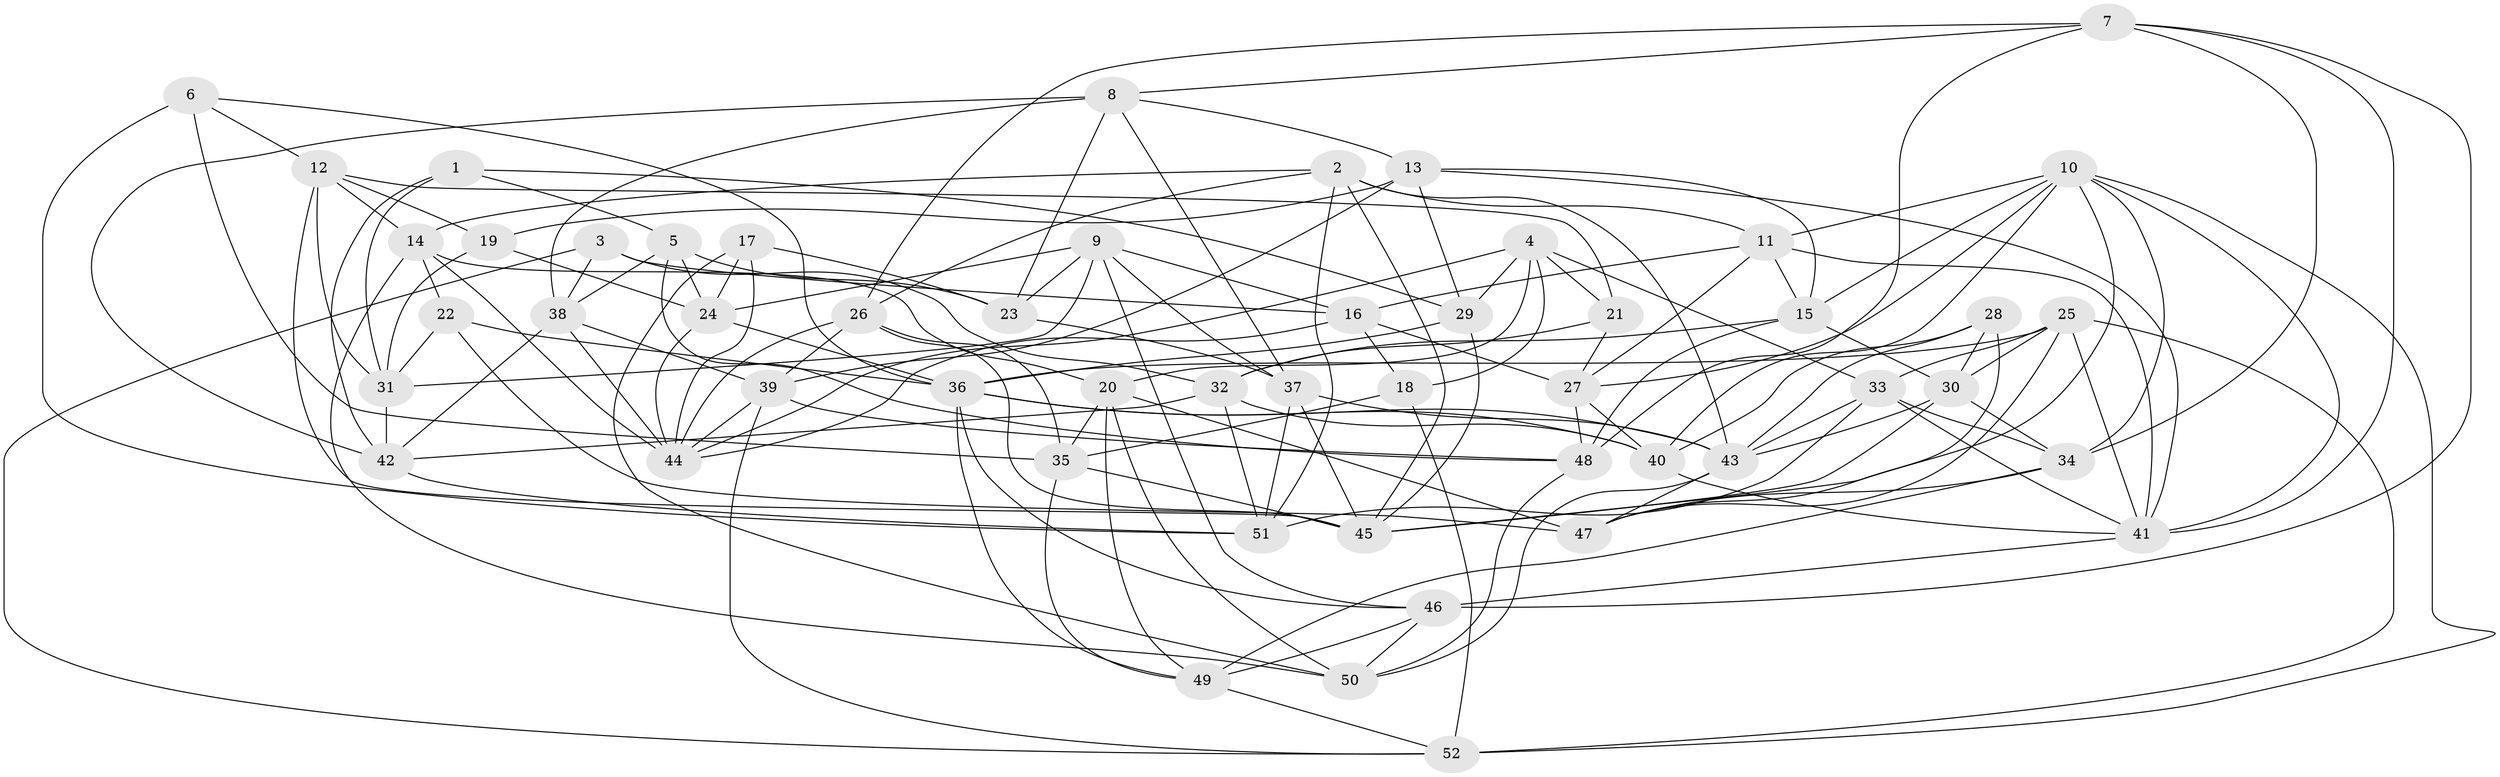 // original degree distribution, {4: 1.0}
// Generated by graph-tools (version 1.1) at 2025/50/03/09/25 03:50:56]
// undirected, 52 vertices, 152 edges
graph export_dot {
graph [start="1"]
  node [color=gray90,style=filled];
  1;
  2;
  3;
  4;
  5;
  6;
  7;
  8;
  9;
  10;
  11;
  12;
  13;
  14;
  15;
  16;
  17;
  18;
  19;
  20;
  21;
  22;
  23;
  24;
  25;
  26;
  27;
  28;
  29;
  30;
  31;
  32;
  33;
  34;
  35;
  36;
  37;
  38;
  39;
  40;
  41;
  42;
  43;
  44;
  45;
  46;
  47;
  48;
  49;
  50;
  51;
  52;
  1 -- 5 [weight=1.0];
  1 -- 29 [weight=1.0];
  1 -- 31 [weight=1.0];
  1 -- 42 [weight=1.0];
  2 -- 11 [weight=1.0];
  2 -- 14 [weight=1.0];
  2 -- 26 [weight=1.0];
  2 -- 43 [weight=1.0];
  2 -- 45 [weight=1.0];
  2 -- 51 [weight=1.0];
  3 -- 16 [weight=1.0];
  3 -- 32 [weight=1.0];
  3 -- 38 [weight=1.0];
  3 -- 52 [weight=1.0];
  4 -- 18 [weight=1.0];
  4 -- 20 [weight=1.0];
  4 -- 21 [weight=1.0];
  4 -- 29 [weight=1.0];
  4 -- 33 [weight=1.0];
  4 -- 44 [weight=1.0];
  5 -- 23 [weight=2.0];
  5 -- 24 [weight=1.0];
  5 -- 38 [weight=1.0];
  5 -- 48 [weight=1.0];
  6 -- 12 [weight=1.0];
  6 -- 35 [weight=1.0];
  6 -- 36 [weight=1.0];
  6 -- 51 [weight=1.0];
  7 -- 8 [weight=1.0];
  7 -- 26 [weight=1.0];
  7 -- 34 [weight=1.0];
  7 -- 41 [weight=1.0];
  7 -- 46 [weight=1.0];
  7 -- 48 [weight=1.0];
  8 -- 13 [weight=1.0];
  8 -- 23 [weight=1.0];
  8 -- 37 [weight=1.0];
  8 -- 38 [weight=1.0];
  8 -- 42 [weight=1.0];
  9 -- 16 [weight=1.0];
  9 -- 23 [weight=1.0];
  9 -- 24 [weight=1.0];
  9 -- 31 [weight=1.0];
  9 -- 37 [weight=1.0];
  9 -- 46 [weight=1.0];
  10 -- 11 [weight=1.0];
  10 -- 15 [weight=1.0];
  10 -- 27 [weight=1.0];
  10 -- 34 [weight=1.0];
  10 -- 40 [weight=1.0];
  10 -- 41 [weight=1.0];
  10 -- 45 [weight=1.0];
  10 -- 52 [weight=1.0];
  11 -- 15 [weight=1.0];
  11 -- 16 [weight=1.0];
  11 -- 27 [weight=1.0];
  11 -- 41 [weight=1.0];
  12 -- 14 [weight=1.0];
  12 -- 19 [weight=1.0];
  12 -- 21 [weight=1.0];
  12 -- 31 [weight=1.0];
  12 -- 45 [weight=1.0];
  13 -- 15 [weight=1.0];
  13 -- 19 [weight=1.0];
  13 -- 29 [weight=1.0];
  13 -- 39 [weight=1.0];
  13 -- 41 [weight=1.0];
  14 -- 20 [weight=1.0];
  14 -- 22 [weight=1.0];
  14 -- 44 [weight=1.0];
  14 -- 50 [weight=1.0];
  15 -- 30 [weight=1.0];
  15 -- 32 [weight=1.0];
  15 -- 48 [weight=1.0];
  16 -- 18 [weight=1.0];
  16 -- 27 [weight=1.0];
  16 -- 44 [weight=1.0];
  17 -- 23 [weight=1.0];
  17 -- 24 [weight=1.0];
  17 -- 44 [weight=1.0];
  17 -- 50 [weight=1.0];
  18 -- 35 [weight=1.0];
  18 -- 52 [weight=1.0];
  19 -- 24 [weight=1.0];
  19 -- 31 [weight=1.0];
  20 -- 35 [weight=1.0];
  20 -- 47 [weight=1.0];
  20 -- 49 [weight=1.0];
  20 -- 50 [weight=1.0];
  21 -- 27 [weight=1.0];
  21 -- 32 [weight=1.0];
  22 -- 31 [weight=1.0];
  22 -- 36 [weight=1.0];
  22 -- 47 [weight=1.0];
  23 -- 37 [weight=1.0];
  24 -- 36 [weight=1.0];
  24 -- 44 [weight=1.0];
  25 -- 30 [weight=1.0];
  25 -- 33 [weight=1.0];
  25 -- 36 [weight=1.0];
  25 -- 41 [weight=1.0];
  25 -- 47 [weight=1.0];
  25 -- 52 [weight=1.0];
  26 -- 35 [weight=1.0];
  26 -- 39 [weight=1.0];
  26 -- 44 [weight=1.0];
  26 -- 45 [weight=1.0];
  27 -- 40 [weight=1.0];
  27 -- 48 [weight=1.0];
  28 -- 30 [weight=1.0];
  28 -- 40 [weight=1.0];
  28 -- 43 [weight=1.0];
  28 -- 47 [weight=1.0];
  29 -- 36 [weight=2.0];
  29 -- 45 [weight=1.0];
  30 -- 34 [weight=1.0];
  30 -- 43 [weight=1.0];
  30 -- 45 [weight=1.0];
  31 -- 42 [weight=1.0];
  32 -- 40 [weight=1.0];
  32 -- 42 [weight=1.0];
  32 -- 51 [weight=1.0];
  33 -- 34 [weight=1.0];
  33 -- 41 [weight=1.0];
  33 -- 43 [weight=1.0];
  33 -- 51 [weight=1.0];
  34 -- 47 [weight=1.0];
  34 -- 49 [weight=1.0];
  35 -- 45 [weight=1.0];
  35 -- 49 [weight=1.0];
  36 -- 40 [weight=1.0];
  36 -- 43 [weight=1.0];
  36 -- 46 [weight=1.0];
  36 -- 49 [weight=1.0];
  37 -- 43 [weight=1.0];
  37 -- 45 [weight=1.0];
  37 -- 51 [weight=1.0];
  38 -- 39 [weight=1.0];
  38 -- 42 [weight=1.0];
  38 -- 44 [weight=1.0];
  39 -- 44 [weight=1.0];
  39 -- 48 [weight=1.0];
  39 -- 52 [weight=1.0];
  40 -- 41 [weight=1.0];
  41 -- 46 [weight=1.0];
  42 -- 51 [weight=1.0];
  43 -- 47 [weight=1.0];
  43 -- 50 [weight=1.0];
  46 -- 49 [weight=1.0];
  46 -- 50 [weight=1.0];
  48 -- 50 [weight=1.0];
  49 -- 52 [weight=1.0];
}
